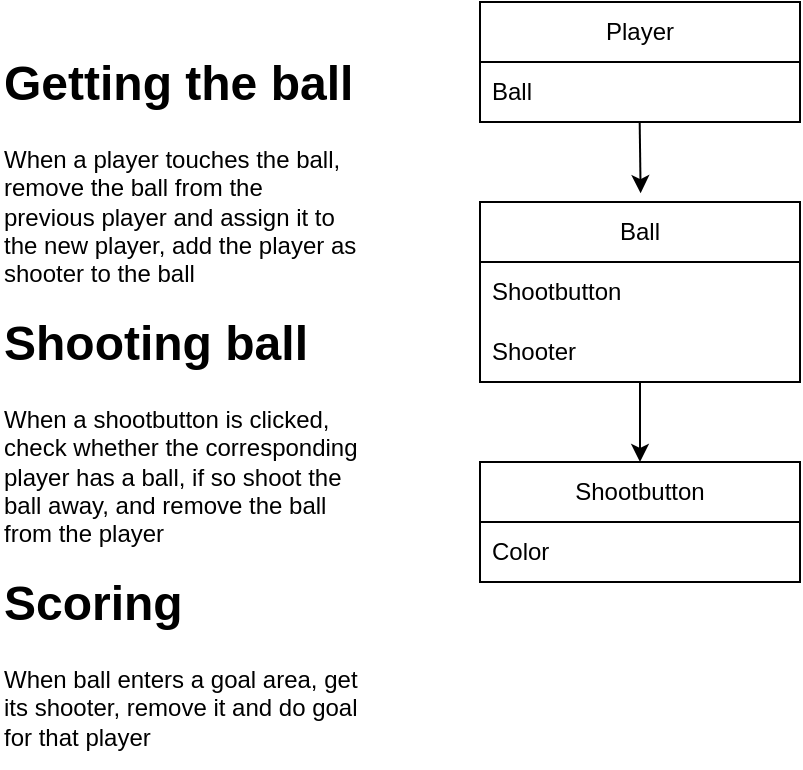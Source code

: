 <mxfile version="27.0.5">
  <diagram name="Page-1" id="nUcj20E5loexgPxwPfVq">
    <mxGraphModel dx="732" dy="358" grid="1" gridSize="10" guides="1" tooltips="1" connect="1" arrows="1" fold="1" page="1" pageScale="1" pageWidth="850" pageHeight="1100" math="0" shadow="0">
      <root>
        <mxCell id="0" />
        <mxCell id="1" parent="0" />
        <mxCell id="kj9L5W7UNKf32SmJq8hv-19" style="edgeStyle=orthogonalEdgeStyle;rounded=0;orthogonalLoop=1;jettySize=auto;html=1;exitX=0.5;exitY=1;exitDx=0;exitDy=0;entryX=0.5;entryY=0;entryDx=0;entryDy=0;" edge="1" parent="1" source="kj9L5W7UNKf32SmJq8hv-5" target="kj9L5W7UNKf32SmJq8hv-14">
          <mxGeometry relative="1" as="geometry" />
        </mxCell>
        <mxCell id="kj9L5W7UNKf32SmJq8hv-5" value="Ball" style="swimlane;fontStyle=0;childLayout=stackLayout;horizontal=1;startSize=30;horizontalStack=0;resizeParent=1;resizeParentMax=0;resizeLast=0;collapsible=1;marginBottom=0;whiteSpace=wrap;html=1;" vertex="1" parent="1">
          <mxGeometry x="280" y="120" width="160" height="90" as="geometry" />
        </mxCell>
        <mxCell id="kj9L5W7UNKf32SmJq8hv-7" value="Shootbutton" style="text;strokeColor=none;fillColor=none;align=left;verticalAlign=middle;spacingLeft=4;spacingRight=4;overflow=hidden;points=[[0,0.5],[1,0.5]];portConstraint=eastwest;rotatable=0;whiteSpace=wrap;html=1;" vertex="1" parent="kj9L5W7UNKf32SmJq8hv-5">
          <mxGeometry y="30" width="160" height="30" as="geometry" />
        </mxCell>
        <mxCell id="kj9L5W7UNKf32SmJq8hv-34" value="Shooter" style="text;strokeColor=none;fillColor=none;align=left;verticalAlign=middle;spacingLeft=4;spacingRight=4;overflow=hidden;points=[[0,0.5],[1,0.5]];portConstraint=eastwest;rotatable=0;whiteSpace=wrap;html=1;" vertex="1" parent="kj9L5W7UNKf32SmJq8hv-5">
          <mxGeometry y="60" width="160" height="30" as="geometry" />
        </mxCell>
        <mxCell id="kj9L5W7UNKf32SmJq8hv-9" value="Player" style="swimlane;fontStyle=0;childLayout=stackLayout;horizontal=1;startSize=30;horizontalStack=0;resizeParent=1;resizeParentMax=0;resizeLast=0;collapsible=1;marginBottom=0;whiteSpace=wrap;html=1;" vertex="1" parent="1">
          <mxGeometry x="280" y="20" width="160" height="60" as="geometry" />
        </mxCell>
        <mxCell id="kj9L5W7UNKf32SmJq8hv-10" value="Ball" style="text;strokeColor=none;fillColor=none;align=left;verticalAlign=middle;spacingLeft=4;spacingRight=4;overflow=hidden;points=[[0,0.5],[1,0.5]];portConstraint=eastwest;rotatable=0;whiteSpace=wrap;html=1;" vertex="1" parent="kj9L5W7UNKf32SmJq8hv-9">
          <mxGeometry y="30" width="160" height="30" as="geometry" />
        </mxCell>
        <mxCell id="kj9L5W7UNKf32SmJq8hv-14" value="Shootbutton" style="swimlane;fontStyle=0;childLayout=stackLayout;horizontal=1;startSize=30;horizontalStack=0;resizeParent=1;resizeParentMax=0;resizeLast=0;collapsible=1;marginBottom=0;whiteSpace=wrap;html=1;" vertex="1" parent="1">
          <mxGeometry x="280" y="250" width="160" height="60" as="geometry" />
        </mxCell>
        <mxCell id="kj9L5W7UNKf32SmJq8hv-15" value="Color" style="text;strokeColor=none;fillColor=none;align=left;verticalAlign=middle;spacingLeft=4;spacingRight=4;overflow=hidden;points=[[0,0.5],[1,0.5]];portConstraint=eastwest;rotatable=0;whiteSpace=wrap;html=1;" vertex="1" parent="kj9L5W7UNKf32SmJq8hv-14">
          <mxGeometry y="30" width="160" height="30" as="geometry" />
        </mxCell>
        <mxCell id="kj9L5W7UNKf32SmJq8hv-20" value="" style="endArrow=classic;html=1;rounded=0;exitX=0.499;exitY=0.994;exitDx=0;exitDy=0;exitPerimeter=0;entryX=0.502;entryY=-0.049;entryDx=0;entryDy=0;entryPerimeter=0;" edge="1" parent="1" source="kj9L5W7UNKf32SmJq8hv-10" target="kj9L5W7UNKf32SmJq8hv-5">
          <mxGeometry width="50" height="50" relative="1" as="geometry">
            <mxPoint x="210" y="120" as="sourcePoint" />
            <mxPoint x="260" y="70" as="targetPoint" />
          </mxGeometry>
        </mxCell>
        <mxCell id="kj9L5W7UNKf32SmJq8hv-26" value="&lt;h1 style=&quot;margin-top: 0px;&quot;&gt;Scoring&lt;/h1&gt;&lt;p&gt;When ball enters a goal area, get its shooter, remove it and do goal for that player&lt;/p&gt;" style="text;html=1;whiteSpace=wrap;overflow=hidden;rounded=0;" vertex="1" parent="1">
          <mxGeometry x="40" y="300" width="180" height="100" as="geometry" />
        </mxCell>
        <mxCell id="kj9L5W7UNKf32SmJq8hv-27" value="&lt;h1 style=&quot;margin-top: 0px;&quot;&gt;Getting the ball&lt;/h1&gt;&lt;div&gt;When a player touches the ball, remove the ball from the previous player and assign it to the new player, add the player as shooter to the ball&lt;/div&gt;" style="text;html=1;whiteSpace=wrap;overflow=hidden;rounded=0;" vertex="1" parent="1">
          <mxGeometry x="40" y="40" width="180" height="120" as="geometry" />
        </mxCell>
        <mxCell id="kj9L5W7UNKf32SmJq8hv-28" value="&lt;h1 style=&quot;margin-top: 0px;&quot;&gt;Shooting ball&lt;/h1&gt;&lt;div&gt;When a shootbutton is clicked, check whether the corresponding player has a ball, if so shoot the ball away, and remove the ball from the player&lt;/div&gt;" style="text;html=1;whiteSpace=wrap;overflow=hidden;rounded=0;" vertex="1" parent="1">
          <mxGeometry x="40" y="170" width="180" height="130" as="geometry" />
        </mxCell>
      </root>
    </mxGraphModel>
  </diagram>
</mxfile>
